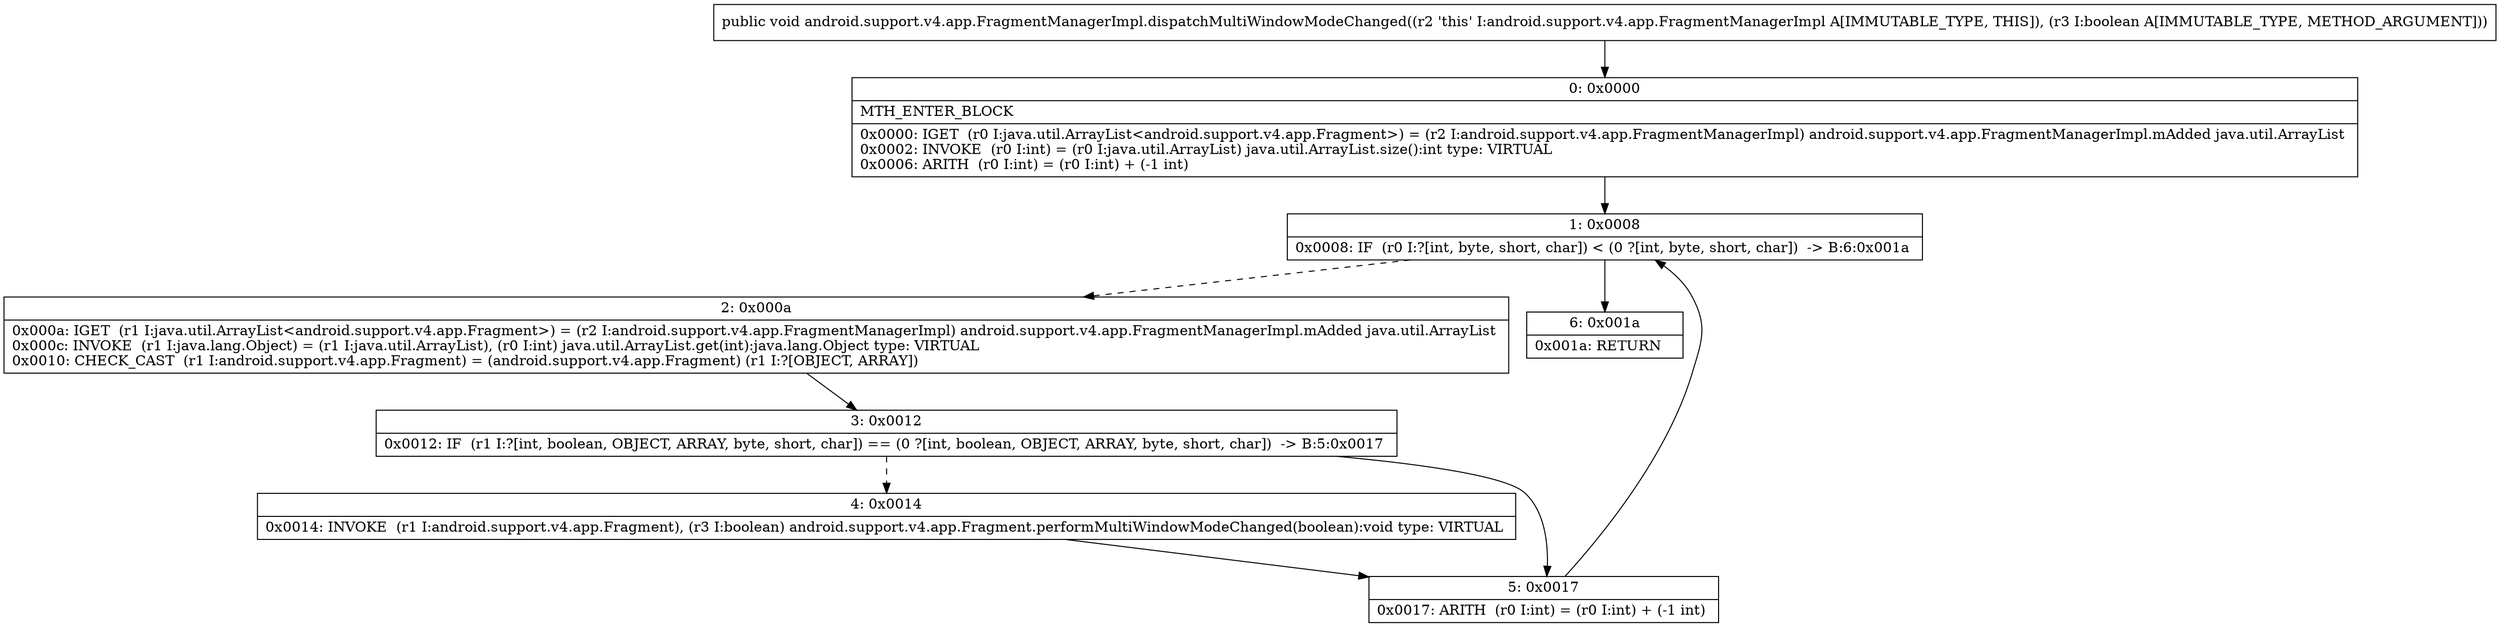 digraph "CFG forandroid.support.v4.app.FragmentManagerImpl.dispatchMultiWindowModeChanged(Z)V" {
Node_0 [shape=record,label="{0\:\ 0x0000|MTH_ENTER_BLOCK\l|0x0000: IGET  (r0 I:java.util.ArrayList\<android.support.v4.app.Fragment\>) = (r2 I:android.support.v4.app.FragmentManagerImpl) android.support.v4.app.FragmentManagerImpl.mAdded java.util.ArrayList \l0x0002: INVOKE  (r0 I:int) = (r0 I:java.util.ArrayList) java.util.ArrayList.size():int type: VIRTUAL \l0x0006: ARITH  (r0 I:int) = (r0 I:int) + (\-1 int) \l}"];
Node_1 [shape=record,label="{1\:\ 0x0008|0x0008: IF  (r0 I:?[int, byte, short, char]) \< (0 ?[int, byte, short, char])  \-\> B:6:0x001a \l}"];
Node_2 [shape=record,label="{2\:\ 0x000a|0x000a: IGET  (r1 I:java.util.ArrayList\<android.support.v4.app.Fragment\>) = (r2 I:android.support.v4.app.FragmentManagerImpl) android.support.v4.app.FragmentManagerImpl.mAdded java.util.ArrayList \l0x000c: INVOKE  (r1 I:java.lang.Object) = (r1 I:java.util.ArrayList), (r0 I:int) java.util.ArrayList.get(int):java.lang.Object type: VIRTUAL \l0x0010: CHECK_CAST  (r1 I:android.support.v4.app.Fragment) = (android.support.v4.app.Fragment) (r1 I:?[OBJECT, ARRAY]) \l}"];
Node_3 [shape=record,label="{3\:\ 0x0012|0x0012: IF  (r1 I:?[int, boolean, OBJECT, ARRAY, byte, short, char]) == (0 ?[int, boolean, OBJECT, ARRAY, byte, short, char])  \-\> B:5:0x0017 \l}"];
Node_4 [shape=record,label="{4\:\ 0x0014|0x0014: INVOKE  (r1 I:android.support.v4.app.Fragment), (r3 I:boolean) android.support.v4.app.Fragment.performMultiWindowModeChanged(boolean):void type: VIRTUAL \l}"];
Node_5 [shape=record,label="{5\:\ 0x0017|0x0017: ARITH  (r0 I:int) = (r0 I:int) + (\-1 int) \l}"];
Node_6 [shape=record,label="{6\:\ 0x001a|0x001a: RETURN   \l}"];
MethodNode[shape=record,label="{public void android.support.v4.app.FragmentManagerImpl.dispatchMultiWindowModeChanged((r2 'this' I:android.support.v4.app.FragmentManagerImpl A[IMMUTABLE_TYPE, THIS]), (r3 I:boolean A[IMMUTABLE_TYPE, METHOD_ARGUMENT])) }"];
MethodNode -> Node_0;
Node_0 -> Node_1;
Node_1 -> Node_2[style=dashed];
Node_1 -> Node_6;
Node_2 -> Node_3;
Node_3 -> Node_4[style=dashed];
Node_3 -> Node_5;
Node_4 -> Node_5;
Node_5 -> Node_1;
}

